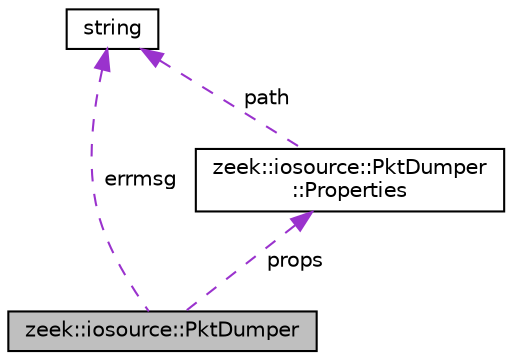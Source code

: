 digraph "zeek::iosource::PktDumper"
{
 // LATEX_PDF_SIZE
  edge [fontname="Helvetica",fontsize="10",labelfontname="Helvetica",labelfontsize="10"];
  node [fontname="Helvetica",fontsize="10",shape=record];
  Node1 [label="zeek::iosource::PktDumper",height=0.2,width=0.4,color="black", fillcolor="grey75", style="filled", fontcolor="black",tooltip=" "];
  Node2 -> Node1 [dir="back",color="darkorchid3",fontsize="10",style="dashed",label=" props" ,fontname="Helvetica"];
  Node2 [label="zeek::iosource::PktDumper\l::Properties",height=0.2,width=0.4,color="black", fillcolor="white", style="filled",URL="$d1/dad/classzeek_1_1iosource_1_1PktDumper.html#da/de3/structzeek_1_1iosource_1_1PktDumper_1_1Properties",tooltip=" "];
  Node3 -> Node2 [dir="back",color="darkorchid3",fontsize="10",style="dashed",label=" path" ,fontname="Helvetica"];
  Node3 [label="string",height=0.2,width=0.4,color="black", fillcolor="white", style="filled",tooltip=" "];
  Node3 -> Node1 [dir="back",color="darkorchid3",fontsize="10",style="dashed",label=" errmsg" ,fontname="Helvetica"];
}
